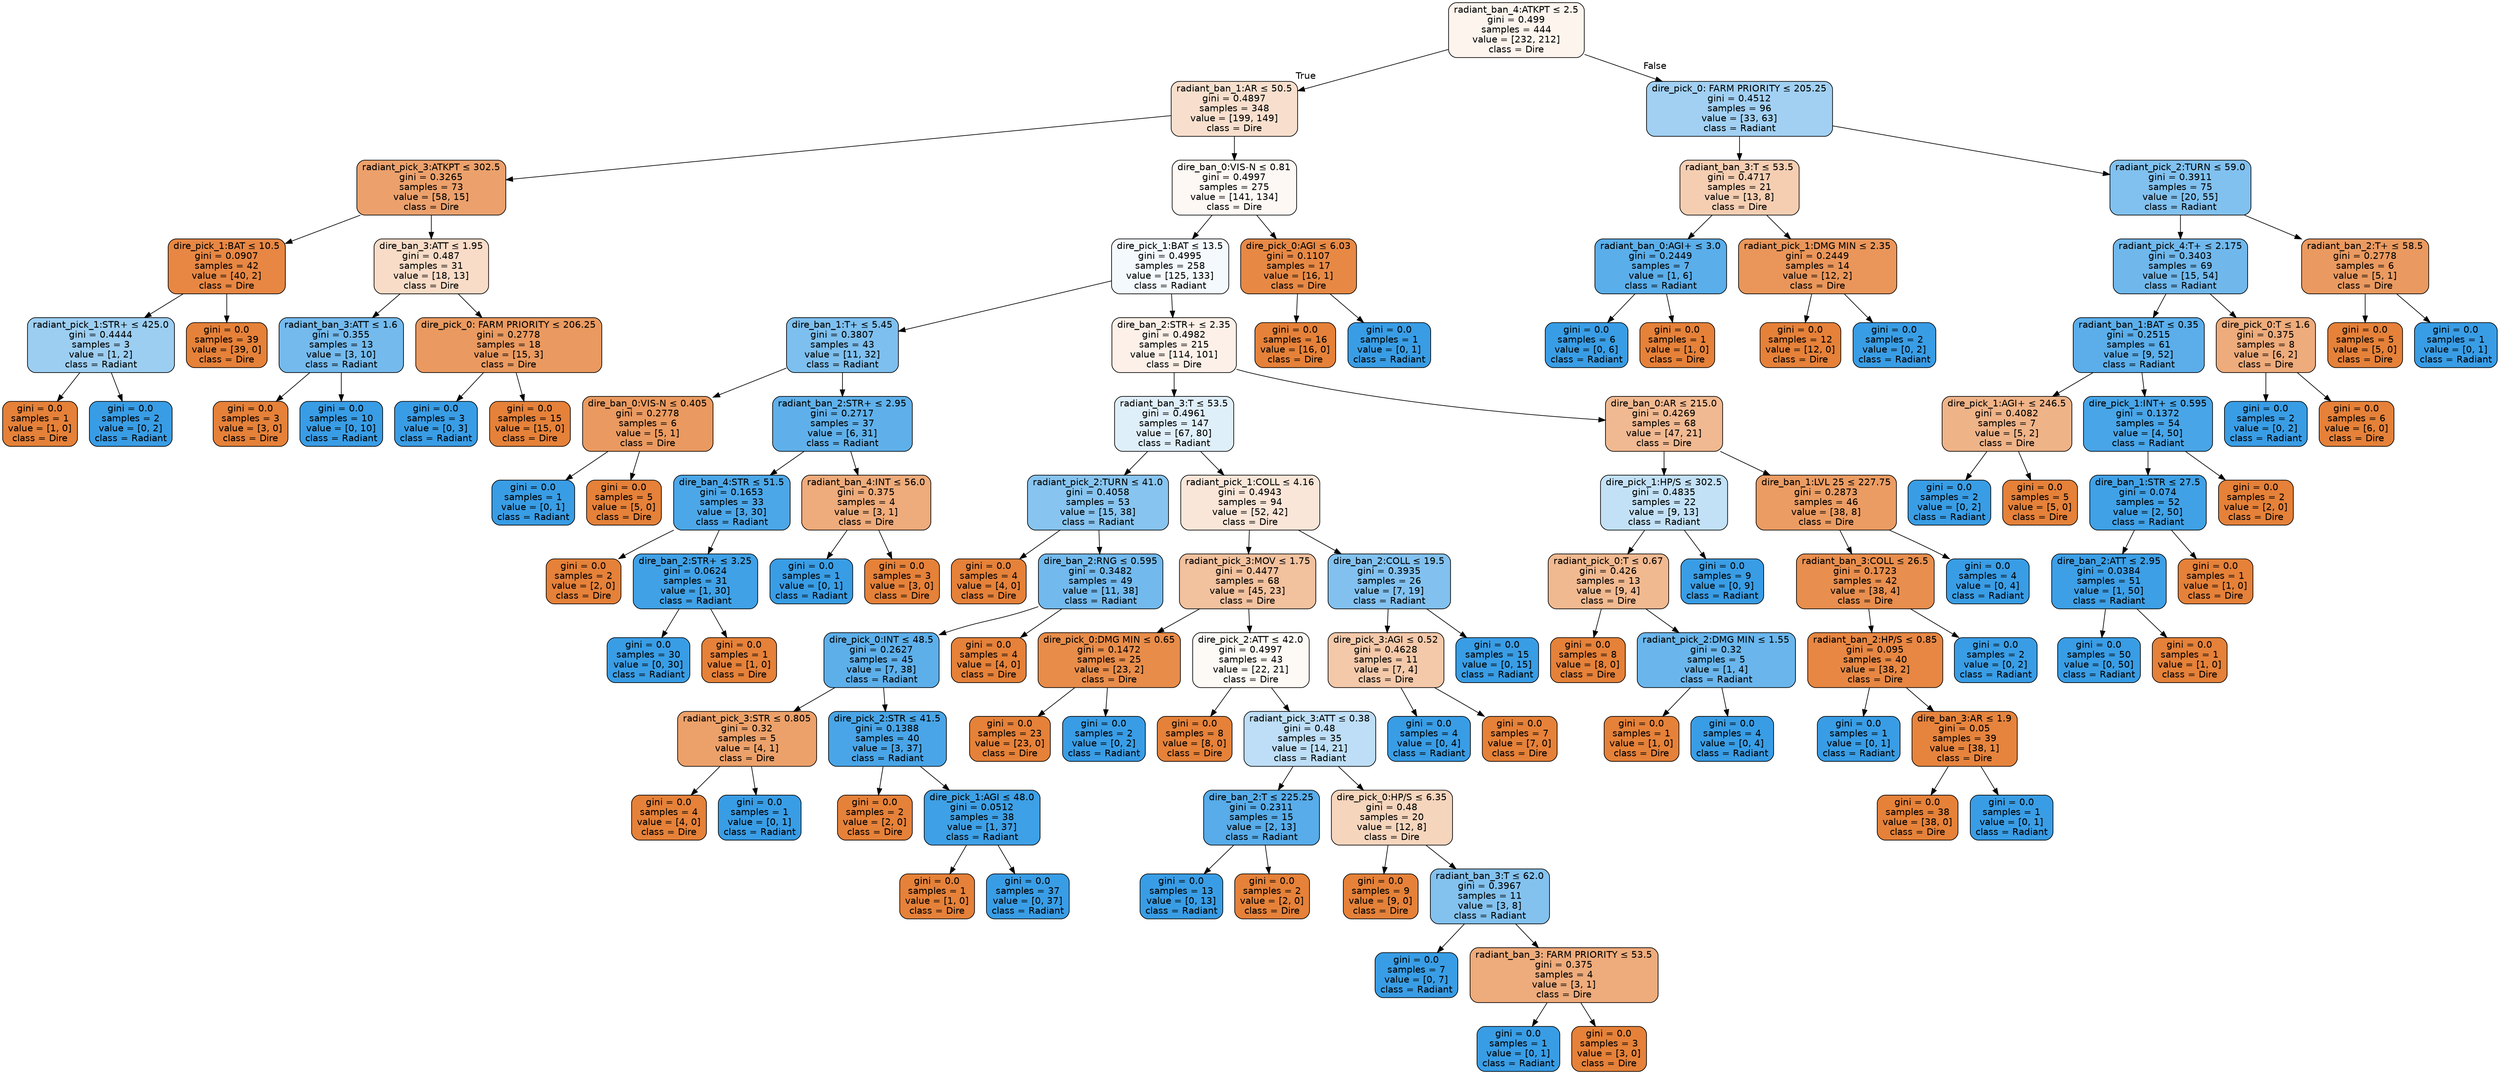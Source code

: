 digraph Tree {
node [shape=box, style="filled, rounded", color="black", fontname=helvetica] ;
edge [fontname=helvetica] ;
0 [label=<radiant_ban_4:ATKPT &le; 2.5<br/>gini = 0.499<br/>samples = 444<br/>value = [232, 212]<br/>class = Dire>, fillcolor="#e5813916"] ;
1 [label=<radiant_ban_1:AR &le; 50.5<br/>gini = 0.4897<br/>samples = 348<br/>value = [199, 149]<br/>class = Dire>, fillcolor="#e5813940"] ;
0 -> 1 [labeldistance=2.5, labelangle=45, headlabel="True"] ;
2 [label=<radiant_pick_3:ATKPT &le; 302.5<br/>gini = 0.3265<br/>samples = 73<br/>value = [58, 15]<br/>class = Dire>, fillcolor="#e58139bd"] ;
1 -> 2 ;
3 [label=<dire_pick_1:BAT &le; 10.5<br/>gini = 0.0907<br/>samples = 42<br/>value = [40, 2]<br/>class = Dire>, fillcolor="#e58139f2"] ;
2 -> 3 ;
4 [label=<radiant_pick_1:STR+ &le; 425.0<br/>gini = 0.4444<br/>samples = 3<br/>value = [1, 2]<br/>class = Radiant>, fillcolor="#399de57f"] ;
3 -> 4 ;
5 [label=<gini = 0.0<br/>samples = 1<br/>value = [1, 0]<br/>class = Dire>, fillcolor="#e58139ff"] ;
4 -> 5 ;
6 [label=<gini = 0.0<br/>samples = 2<br/>value = [0, 2]<br/>class = Radiant>, fillcolor="#399de5ff"] ;
4 -> 6 ;
7 [label=<gini = 0.0<br/>samples = 39<br/>value = [39, 0]<br/>class = Dire>, fillcolor="#e58139ff"] ;
3 -> 7 ;
8 [label=<dire_ban_3:ATT &le; 1.95<br/>gini = 0.487<br/>samples = 31<br/>value = [18, 13]<br/>class = Dire>, fillcolor="#e5813947"] ;
2 -> 8 ;
9 [label=<radiant_ban_3:ATT &le; 1.6<br/>gini = 0.355<br/>samples = 13<br/>value = [3, 10]<br/>class = Radiant>, fillcolor="#399de5b3"] ;
8 -> 9 ;
10 [label=<gini = 0.0<br/>samples = 3<br/>value = [3, 0]<br/>class = Dire>, fillcolor="#e58139ff"] ;
9 -> 10 ;
11 [label=<gini = 0.0<br/>samples = 10<br/>value = [0, 10]<br/>class = Radiant>, fillcolor="#399de5ff"] ;
9 -> 11 ;
12 [label=<dire_pick_0: FARM PRIORITY &le; 206.25<br/>gini = 0.2778<br/>samples = 18<br/>value = [15, 3]<br/>class = Dire>, fillcolor="#e58139cc"] ;
8 -> 12 ;
13 [label=<gini = 0.0<br/>samples = 3<br/>value = [0, 3]<br/>class = Radiant>, fillcolor="#399de5ff"] ;
12 -> 13 ;
14 [label=<gini = 0.0<br/>samples = 15<br/>value = [15, 0]<br/>class = Dire>, fillcolor="#e58139ff"] ;
12 -> 14 ;
15 [label=<dire_ban_0:VIS-N &le; 0.81<br/>gini = 0.4997<br/>samples = 275<br/>value = [141, 134]<br/>class = Dire>, fillcolor="#e581390d"] ;
1 -> 15 ;
16 [label=<dire_pick_1:BAT &le; 13.5<br/>gini = 0.4995<br/>samples = 258<br/>value = [125, 133]<br/>class = Radiant>, fillcolor="#399de50f"] ;
15 -> 16 ;
17 [label=<dire_ban_1:T+ &le; 5.45<br/>gini = 0.3807<br/>samples = 43<br/>value = [11, 32]<br/>class = Radiant>, fillcolor="#399de5a7"] ;
16 -> 17 ;
18 [label=<dire_ban_0:VIS-N &le; 0.405<br/>gini = 0.2778<br/>samples = 6<br/>value = [5, 1]<br/>class = Dire>, fillcolor="#e58139cc"] ;
17 -> 18 ;
19 [label=<gini = 0.0<br/>samples = 1<br/>value = [0, 1]<br/>class = Radiant>, fillcolor="#399de5ff"] ;
18 -> 19 ;
20 [label=<gini = 0.0<br/>samples = 5<br/>value = [5, 0]<br/>class = Dire>, fillcolor="#e58139ff"] ;
18 -> 20 ;
21 [label=<radiant_ban_2:STR+ &le; 2.95<br/>gini = 0.2717<br/>samples = 37<br/>value = [6, 31]<br/>class = Radiant>, fillcolor="#399de5ce"] ;
17 -> 21 ;
22 [label=<dire_ban_4:STR &le; 51.5<br/>gini = 0.1653<br/>samples = 33<br/>value = [3, 30]<br/>class = Radiant>, fillcolor="#399de5e6"] ;
21 -> 22 ;
23 [label=<gini = 0.0<br/>samples = 2<br/>value = [2, 0]<br/>class = Dire>, fillcolor="#e58139ff"] ;
22 -> 23 ;
24 [label=<dire_ban_2:STR+ &le; 3.25<br/>gini = 0.0624<br/>samples = 31<br/>value = [1, 30]<br/>class = Radiant>, fillcolor="#399de5f6"] ;
22 -> 24 ;
25 [label=<gini = 0.0<br/>samples = 30<br/>value = [0, 30]<br/>class = Radiant>, fillcolor="#399de5ff"] ;
24 -> 25 ;
26 [label=<gini = 0.0<br/>samples = 1<br/>value = [1, 0]<br/>class = Dire>, fillcolor="#e58139ff"] ;
24 -> 26 ;
27 [label=<radiant_ban_4:INT &le; 56.0<br/>gini = 0.375<br/>samples = 4<br/>value = [3, 1]<br/>class = Dire>, fillcolor="#e58139aa"] ;
21 -> 27 ;
28 [label=<gini = 0.0<br/>samples = 1<br/>value = [0, 1]<br/>class = Radiant>, fillcolor="#399de5ff"] ;
27 -> 28 ;
29 [label=<gini = 0.0<br/>samples = 3<br/>value = [3, 0]<br/>class = Dire>, fillcolor="#e58139ff"] ;
27 -> 29 ;
30 [label=<dire_ban_2:STR+ &le; 2.35<br/>gini = 0.4982<br/>samples = 215<br/>value = [114, 101]<br/>class = Dire>, fillcolor="#e581391d"] ;
16 -> 30 ;
31 [label=<radiant_ban_3:T &le; 53.5<br/>gini = 0.4961<br/>samples = 147<br/>value = [67, 80]<br/>class = Radiant>, fillcolor="#399de529"] ;
30 -> 31 ;
32 [label=<radiant_pick_2:TURN &le; 41.0<br/>gini = 0.4058<br/>samples = 53<br/>value = [15, 38]<br/>class = Radiant>, fillcolor="#399de59a"] ;
31 -> 32 ;
33 [label=<gini = 0.0<br/>samples = 4<br/>value = [4, 0]<br/>class = Dire>, fillcolor="#e58139ff"] ;
32 -> 33 ;
34 [label=<dire_ban_2:RNG &le; 0.595<br/>gini = 0.3482<br/>samples = 49<br/>value = [11, 38]<br/>class = Radiant>, fillcolor="#399de5b5"] ;
32 -> 34 ;
35 [label=<dire_pick_0:INT &le; 48.5<br/>gini = 0.2627<br/>samples = 45<br/>value = [7, 38]<br/>class = Radiant>, fillcolor="#399de5d0"] ;
34 -> 35 ;
36 [label=<radiant_pick_3:STR &le; 0.805<br/>gini = 0.32<br/>samples = 5<br/>value = [4, 1]<br/>class = Dire>, fillcolor="#e58139bf"] ;
35 -> 36 ;
37 [label=<gini = 0.0<br/>samples = 4<br/>value = [4, 0]<br/>class = Dire>, fillcolor="#e58139ff"] ;
36 -> 37 ;
38 [label=<gini = 0.0<br/>samples = 1<br/>value = [0, 1]<br/>class = Radiant>, fillcolor="#399de5ff"] ;
36 -> 38 ;
39 [label=<dire_pick_2:STR &le; 41.5<br/>gini = 0.1388<br/>samples = 40<br/>value = [3, 37]<br/>class = Radiant>, fillcolor="#399de5ea"] ;
35 -> 39 ;
40 [label=<gini = 0.0<br/>samples = 2<br/>value = [2, 0]<br/>class = Dire>, fillcolor="#e58139ff"] ;
39 -> 40 ;
41 [label=<dire_pick_1:AGI &le; 48.0<br/>gini = 0.0512<br/>samples = 38<br/>value = [1, 37]<br/>class = Radiant>, fillcolor="#399de5f8"] ;
39 -> 41 ;
42 [label=<gini = 0.0<br/>samples = 1<br/>value = [1, 0]<br/>class = Dire>, fillcolor="#e58139ff"] ;
41 -> 42 ;
43 [label=<gini = 0.0<br/>samples = 37<br/>value = [0, 37]<br/>class = Radiant>, fillcolor="#399de5ff"] ;
41 -> 43 ;
44 [label=<gini = 0.0<br/>samples = 4<br/>value = [4, 0]<br/>class = Dire>, fillcolor="#e58139ff"] ;
34 -> 44 ;
45 [label=<radiant_pick_1:COLL &le; 4.16<br/>gini = 0.4943<br/>samples = 94<br/>value = [52, 42]<br/>class = Dire>, fillcolor="#e5813931"] ;
31 -> 45 ;
46 [label=<radiant_pick_3:MOV &le; 1.75<br/>gini = 0.4477<br/>samples = 68<br/>value = [45, 23]<br/>class = Dire>, fillcolor="#e581397d"] ;
45 -> 46 ;
47 [label=<dire_pick_0:DMG MIN &le; 0.65<br/>gini = 0.1472<br/>samples = 25<br/>value = [23, 2]<br/>class = Dire>, fillcolor="#e58139e9"] ;
46 -> 47 ;
48 [label=<gini = 0.0<br/>samples = 23<br/>value = [23, 0]<br/>class = Dire>, fillcolor="#e58139ff"] ;
47 -> 48 ;
49 [label=<gini = 0.0<br/>samples = 2<br/>value = [0, 2]<br/>class = Radiant>, fillcolor="#399de5ff"] ;
47 -> 49 ;
50 [label=<dire_pick_2:ATT &le; 42.0<br/>gini = 0.4997<br/>samples = 43<br/>value = [22, 21]<br/>class = Dire>, fillcolor="#e581390c"] ;
46 -> 50 ;
51 [label=<gini = 0.0<br/>samples = 8<br/>value = [8, 0]<br/>class = Dire>, fillcolor="#e58139ff"] ;
50 -> 51 ;
52 [label=<radiant_pick_3:ATT &le; 0.38<br/>gini = 0.48<br/>samples = 35<br/>value = [14, 21]<br/>class = Radiant>, fillcolor="#399de555"] ;
50 -> 52 ;
53 [label=<dire_ban_2:T &le; 225.25<br/>gini = 0.2311<br/>samples = 15<br/>value = [2, 13]<br/>class = Radiant>, fillcolor="#399de5d8"] ;
52 -> 53 ;
54 [label=<gini = 0.0<br/>samples = 13<br/>value = [0, 13]<br/>class = Radiant>, fillcolor="#399de5ff"] ;
53 -> 54 ;
55 [label=<gini = 0.0<br/>samples = 2<br/>value = [2, 0]<br/>class = Dire>, fillcolor="#e58139ff"] ;
53 -> 55 ;
56 [label=<dire_pick_0:HP/S &le; 6.35<br/>gini = 0.48<br/>samples = 20<br/>value = [12, 8]<br/>class = Dire>, fillcolor="#e5813955"] ;
52 -> 56 ;
57 [label=<gini = 0.0<br/>samples = 9<br/>value = [9, 0]<br/>class = Dire>, fillcolor="#e58139ff"] ;
56 -> 57 ;
58 [label=<radiant_ban_3:T &le; 62.0<br/>gini = 0.3967<br/>samples = 11<br/>value = [3, 8]<br/>class = Radiant>, fillcolor="#399de59f"] ;
56 -> 58 ;
59 [label=<gini = 0.0<br/>samples = 7<br/>value = [0, 7]<br/>class = Radiant>, fillcolor="#399de5ff"] ;
58 -> 59 ;
60 [label=<radiant_ban_3: FARM PRIORITY &le; 53.5<br/>gini = 0.375<br/>samples = 4<br/>value = [3, 1]<br/>class = Dire>, fillcolor="#e58139aa"] ;
58 -> 60 ;
61 [label=<gini = 0.0<br/>samples = 1<br/>value = [0, 1]<br/>class = Radiant>, fillcolor="#399de5ff"] ;
60 -> 61 ;
62 [label=<gini = 0.0<br/>samples = 3<br/>value = [3, 0]<br/>class = Dire>, fillcolor="#e58139ff"] ;
60 -> 62 ;
63 [label=<dire_ban_2:COLL &le; 19.5<br/>gini = 0.3935<br/>samples = 26<br/>value = [7, 19]<br/>class = Radiant>, fillcolor="#399de5a1"] ;
45 -> 63 ;
64 [label=<dire_pick_3:AGI &le; 0.52<br/>gini = 0.4628<br/>samples = 11<br/>value = [7, 4]<br/>class = Dire>, fillcolor="#e581396d"] ;
63 -> 64 ;
65 [label=<gini = 0.0<br/>samples = 4<br/>value = [0, 4]<br/>class = Radiant>, fillcolor="#399de5ff"] ;
64 -> 65 ;
66 [label=<gini = 0.0<br/>samples = 7<br/>value = [7, 0]<br/>class = Dire>, fillcolor="#e58139ff"] ;
64 -> 66 ;
67 [label=<gini = 0.0<br/>samples = 15<br/>value = [0, 15]<br/>class = Radiant>, fillcolor="#399de5ff"] ;
63 -> 67 ;
68 [label=<dire_ban_0:AR &le; 215.0<br/>gini = 0.4269<br/>samples = 68<br/>value = [47, 21]<br/>class = Dire>, fillcolor="#e581398d"] ;
30 -> 68 ;
69 [label=<dire_pick_1:HP/S &le; 302.5<br/>gini = 0.4835<br/>samples = 22<br/>value = [9, 13]<br/>class = Radiant>, fillcolor="#399de54e"] ;
68 -> 69 ;
70 [label=<radiant_pick_0:T &le; 0.67<br/>gini = 0.426<br/>samples = 13<br/>value = [9, 4]<br/>class = Dire>, fillcolor="#e581398e"] ;
69 -> 70 ;
71 [label=<gini = 0.0<br/>samples = 8<br/>value = [8, 0]<br/>class = Dire>, fillcolor="#e58139ff"] ;
70 -> 71 ;
72 [label=<radiant_pick_2:DMG MIN &le; 1.55<br/>gini = 0.32<br/>samples = 5<br/>value = [1, 4]<br/>class = Radiant>, fillcolor="#399de5bf"] ;
70 -> 72 ;
73 [label=<gini = 0.0<br/>samples = 1<br/>value = [1, 0]<br/>class = Dire>, fillcolor="#e58139ff"] ;
72 -> 73 ;
74 [label=<gini = 0.0<br/>samples = 4<br/>value = [0, 4]<br/>class = Radiant>, fillcolor="#399de5ff"] ;
72 -> 74 ;
75 [label=<gini = 0.0<br/>samples = 9<br/>value = [0, 9]<br/>class = Radiant>, fillcolor="#399de5ff"] ;
69 -> 75 ;
76 [label=<dire_ban_1:LVL 25 &le; 227.75<br/>gini = 0.2873<br/>samples = 46<br/>value = [38, 8]<br/>class = Dire>, fillcolor="#e58139c9"] ;
68 -> 76 ;
77 [label=<radiant_ban_3:COLL &le; 26.5<br/>gini = 0.1723<br/>samples = 42<br/>value = [38, 4]<br/>class = Dire>, fillcolor="#e58139e4"] ;
76 -> 77 ;
78 [label=<radiant_ban_2:HP/S &le; 0.85<br/>gini = 0.095<br/>samples = 40<br/>value = [38, 2]<br/>class = Dire>, fillcolor="#e58139f2"] ;
77 -> 78 ;
79 [label=<gini = 0.0<br/>samples = 1<br/>value = [0, 1]<br/>class = Radiant>, fillcolor="#399de5ff"] ;
78 -> 79 ;
80 [label=<dire_ban_3:AR &le; 1.9<br/>gini = 0.05<br/>samples = 39<br/>value = [38, 1]<br/>class = Dire>, fillcolor="#e58139f8"] ;
78 -> 80 ;
81 [label=<gini = 0.0<br/>samples = 38<br/>value = [38, 0]<br/>class = Dire>, fillcolor="#e58139ff"] ;
80 -> 81 ;
82 [label=<gini = 0.0<br/>samples = 1<br/>value = [0, 1]<br/>class = Radiant>, fillcolor="#399de5ff"] ;
80 -> 82 ;
83 [label=<gini = 0.0<br/>samples = 2<br/>value = [0, 2]<br/>class = Radiant>, fillcolor="#399de5ff"] ;
77 -> 83 ;
84 [label=<gini = 0.0<br/>samples = 4<br/>value = [0, 4]<br/>class = Radiant>, fillcolor="#399de5ff"] ;
76 -> 84 ;
85 [label=<dire_pick_0:AGI &le; 6.03<br/>gini = 0.1107<br/>samples = 17<br/>value = [16, 1]<br/>class = Dire>, fillcolor="#e58139ef"] ;
15 -> 85 ;
86 [label=<gini = 0.0<br/>samples = 16<br/>value = [16, 0]<br/>class = Dire>, fillcolor="#e58139ff"] ;
85 -> 86 ;
87 [label=<gini = 0.0<br/>samples = 1<br/>value = [0, 1]<br/>class = Radiant>, fillcolor="#399de5ff"] ;
85 -> 87 ;
88 [label=<dire_pick_0: FARM PRIORITY &le; 205.25<br/>gini = 0.4512<br/>samples = 96<br/>value = [33, 63]<br/>class = Radiant>, fillcolor="#399de579"] ;
0 -> 88 [labeldistance=2.5, labelangle=-45, headlabel="False"] ;
89 [label=<radiant_ban_3:T &le; 53.5<br/>gini = 0.4717<br/>samples = 21<br/>value = [13, 8]<br/>class = Dire>, fillcolor="#e5813962"] ;
88 -> 89 ;
90 [label=<radiant_ban_0:AGI+ &le; 3.0<br/>gini = 0.2449<br/>samples = 7<br/>value = [1, 6]<br/>class = Radiant>, fillcolor="#399de5d4"] ;
89 -> 90 ;
91 [label=<gini = 0.0<br/>samples = 6<br/>value = [0, 6]<br/>class = Radiant>, fillcolor="#399de5ff"] ;
90 -> 91 ;
92 [label=<gini = 0.0<br/>samples = 1<br/>value = [1, 0]<br/>class = Dire>, fillcolor="#e58139ff"] ;
90 -> 92 ;
93 [label=<radiant_pick_1:DMG MIN &le; 2.35<br/>gini = 0.2449<br/>samples = 14<br/>value = [12, 2]<br/>class = Dire>, fillcolor="#e58139d4"] ;
89 -> 93 ;
94 [label=<gini = 0.0<br/>samples = 12<br/>value = [12, 0]<br/>class = Dire>, fillcolor="#e58139ff"] ;
93 -> 94 ;
95 [label=<gini = 0.0<br/>samples = 2<br/>value = [0, 2]<br/>class = Radiant>, fillcolor="#399de5ff"] ;
93 -> 95 ;
96 [label=<radiant_pick_2:TURN &le; 59.0<br/>gini = 0.3911<br/>samples = 75<br/>value = [20, 55]<br/>class = Radiant>, fillcolor="#399de5a2"] ;
88 -> 96 ;
97 [label=<radiant_pick_4:T+ &le; 2.175<br/>gini = 0.3403<br/>samples = 69<br/>value = [15, 54]<br/>class = Radiant>, fillcolor="#399de5b8"] ;
96 -> 97 ;
98 [label=<radiant_ban_1:BAT &le; 0.35<br/>gini = 0.2515<br/>samples = 61<br/>value = [9, 52]<br/>class = Radiant>, fillcolor="#399de5d3"] ;
97 -> 98 ;
99 [label=<dire_pick_1:AGI+ &le; 246.5<br/>gini = 0.4082<br/>samples = 7<br/>value = [5, 2]<br/>class = Dire>, fillcolor="#e5813999"] ;
98 -> 99 ;
100 [label=<gini = 0.0<br/>samples = 2<br/>value = [0, 2]<br/>class = Radiant>, fillcolor="#399de5ff"] ;
99 -> 100 ;
101 [label=<gini = 0.0<br/>samples = 5<br/>value = [5, 0]<br/>class = Dire>, fillcolor="#e58139ff"] ;
99 -> 101 ;
102 [label=<dire_pick_1:INT+ &le; 0.595<br/>gini = 0.1372<br/>samples = 54<br/>value = [4, 50]<br/>class = Radiant>, fillcolor="#399de5eb"] ;
98 -> 102 ;
103 [label=<dire_ban_1:STR &le; 27.5<br/>gini = 0.074<br/>samples = 52<br/>value = [2, 50]<br/>class = Radiant>, fillcolor="#399de5f5"] ;
102 -> 103 ;
104 [label=<dire_ban_2:ATT &le; 2.95<br/>gini = 0.0384<br/>samples = 51<br/>value = [1, 50]<br/>class = Radiant>, fillcolor="#399de5fa"] ;
103 -> 104 ;
105 [label=<gini = 0.0<br/>samples = 50<br/>value = [0, 50]<br/>class = Radiant>, fillcolor="#399de5ff"] ;
104 -> 105 ;
106 [label=<gini = 0.0<br/>samples = 1<br/>value = [1, 0]<br/>class = Dire>, fillcolor="#e58139ff"] ;
104 -> 106 ;
107 [label=<gini = 0.0<br/>samples = 1<br/>value = [1, 0]<br/>class = Dire>, fillcolor="#e58139ff"] ;
103 -> 107 ;
108 [label=<gini = 0.0<br/>samples = 2<br/>value = [2, 0]<br/>class = Dire>, fillcolor="#e58139ff"] ;
102 -> 108 ;
109 [label=<dire_pick_0:T &le; 1.6<br/>gini = 0.375<br/>samples = 8<br/>value = [6, 2]<br/>class = Dire>, fillcolor="#e58139aa"] ;
97 -> 109 ;
110 [label=<gini = 0.0<br/>samples = 2<br/>value = [0, 2]<br/>class = Radiant>, fillcolor="#399de5ff"] ;
109 -> 110 ;
111 [label=<gini = 0.0<br/>samples = 6<br/>value = [6, 0]<br/>class = Dire>, fillcolor="#e58139ff"] ;
109 -> 111 ;
112 [label=<radiant_ban_2:T+ &le; 58.5<br/>gini = 0.2778<br/>samples = 6<br/>value = [5, 1]<br/>class = Dire>, fillcolor="#e58139cc"] ;
96 -> 112 ;
113 [label=<gini = 0.0<br/>samples = 5<br/>value = [5, 0]<br/>class = Dire>, fillcolor="#e58139ff"] ;
112 -> 113 ;
114 [label=<gini = 0.0<br/>samples = 1<br/>value = [0, 1]<br/>class = Radiant>, fillcolor="#399de5ff"] ;
112 -> 114 ;
}